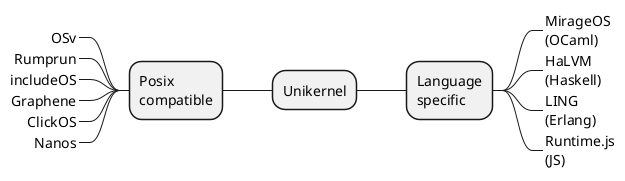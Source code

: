 @startmindmap
+ Unikernel
-- Posix\ncompatible
---_ OSv
---_ Rumprun
---_ includeOS
---_ Graphene
---_ ClickOS
---_ Nanos
++ Language\nspecific
+++_ MirageOS\n(OCaml)
+++_ HaLVM\n(Haskell)
+++_ LING\n(Erlang)
+++_ Runtime.js\n(JS)

@endmindmap
